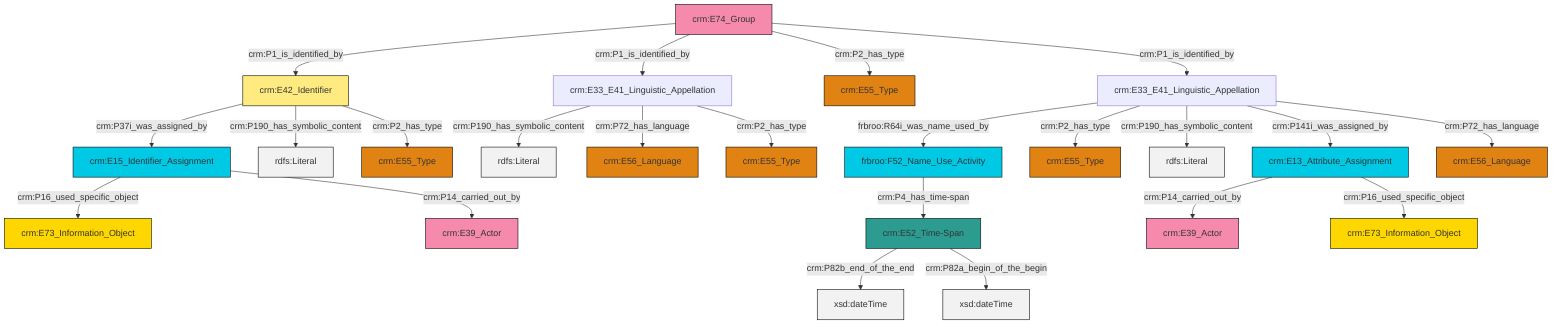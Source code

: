 graph TD
classDef Literal fill:#f2f2f2,stroke:#000000;
classDef CRM_Entity fill:#FFFFFF,stroke:#000000;
classDef Temporal_Entity fill:#00C9E6, stroke:#000000;
classDef Type fill:#E18312, stroke:#000000;
classDef Time-Span fill:#2C9C91, stroke:#000000;
classDef Appellation fill:#FFEB7F, stroke:#000000;
classDef Place fill:#008836, stroke:#000000;
classDef Persistent_Item fill:#B266B2, stroke:#000000;
classDef Conceptual_Object fill:#FFD700, stroke:#000000;
classDef Physical_Thing fill:#D2B48C, stroke:#000000;
classDef Actor fill:#f58aad, stroke:#000000;
classDef PC_Classes fill:#4ce600, stroke:#000000;
classDef Multi fill:#cccccc,stroke:#000000;

4["crm:E13_Attribute_Assignment"]:::Temporal_Entity -->|crm:P14_carried_out_by| 5["crm:E39_Actor"]:::Actor
10["crm:E15_Identifier_Assignment"]:::Temporal_Entity -->|crm:P16_used_specific_object| 11["crm:E73_Information_Object"]:::Conceptual_Object
14["crm:E33_E41_Linguistic_Appellation"]:::Default -->|crm:P190_has_symbolic_content| 15[rdfs:Literal]:::Literal
16["crm:E52_Time-Span"]:::Time-Span -->|crm:P82b_end_of_the_end| 18[xsd:dateTime]:::Literal
20["crm:E33_E41_Linguistic_Appellation"]:::Default -->|frbroo:R64i_was_name_used_by| 8["frbroo:F52_Name_Use_Activity"]:::Temporal_Entity
8["frbroo:F52_Name_Use_Activity"]:::Temporal_Entity -->|crm:P4_has_time-span| 16["crm:E52_Time-Span"]:::Time-Span
4["crm:E13_Attribute_Assignment"]:::Temporal_Entity -->|crm:P16_used_specific_object| 25["crm:E73_Information_Object"]:::Conceptual_Object
14["crm:E33_E41_Linguistic_Appellation"]:::Default -->|crm:P72_has_language| 26["crm:E56_Language"]:::Type
20["crm:E33_E41_Linguistic_Appellation"]:::Default -->|crm:P2_has_type| 27["crm:E55_Type"]:::Type
6["crm:E74_Group"]:::Actor -->|crm:P1_is_identified_by| 23["crm:E42_Identifier"]:::Appellation
6["crm:E74_Group"]:::Actor -->|crm:P1_is_identified_by| 14["crm:E33_E41_Linguistic_Appellation"]:::Default
16["crm:E52_Time-Span"]:::Time-Span -->|crm:P82a_begin_of_the_begin| 33[xsd:dateTime]:::Literal
20["crm:E33_E41_Linguistic_Appellation"]:::Default -->|crm:P190_has_symbolic_content| 34[rdfs:Literal]:::Literal
23["crm:E42_Identifier"]:::Appellation -->|crm:P37i_was_assigned_by| 10["crm:E15_Identifier_Assignment"]:::Temporal_Entity
20["crm:E33_E41_Linguistic_Appellation"]:::Default -->|crm:P141i_was_assigned_by| 4["crm:E13_Attribute_Assignment"]:::Temporal_Entity
6["crm:E74_Group"]:::Actor -->|crm:P2_has_type| 2["crm:E55_Type"]:::Type
10["crm:E15_Identifier_Assignment"]:::Temporal_Entity -->|crm:P14_carried_out_by| 12["crm:E39_Actor"]:::Actor
14["crm:E33_E41_Linguistic_Appellation"]:::Default -->|crm:P2_has_type| 0["crm:E55_Type"]:::Type
6["crm:E74_Group"]:::Actor -->|crm:P1_is_identified_by| 20["crm:E33_E41_Linguistic_Appellation"]:::Default
23["crm:E42_Identifier"]:::Appellation -->|crm:P190_has_symbolic_content| 41[rdfs:Literal]:::Literal
23["crm:E42_Identifier"]:::Appellation -->|crm:P2_has_type| 21["crm:E55_Type"]:::Type
20["crm:E33_E41_Linguistic_Appellation"]:::Default -->|crm:P72_has_language| 28["crm:E56_Language"]:::Type